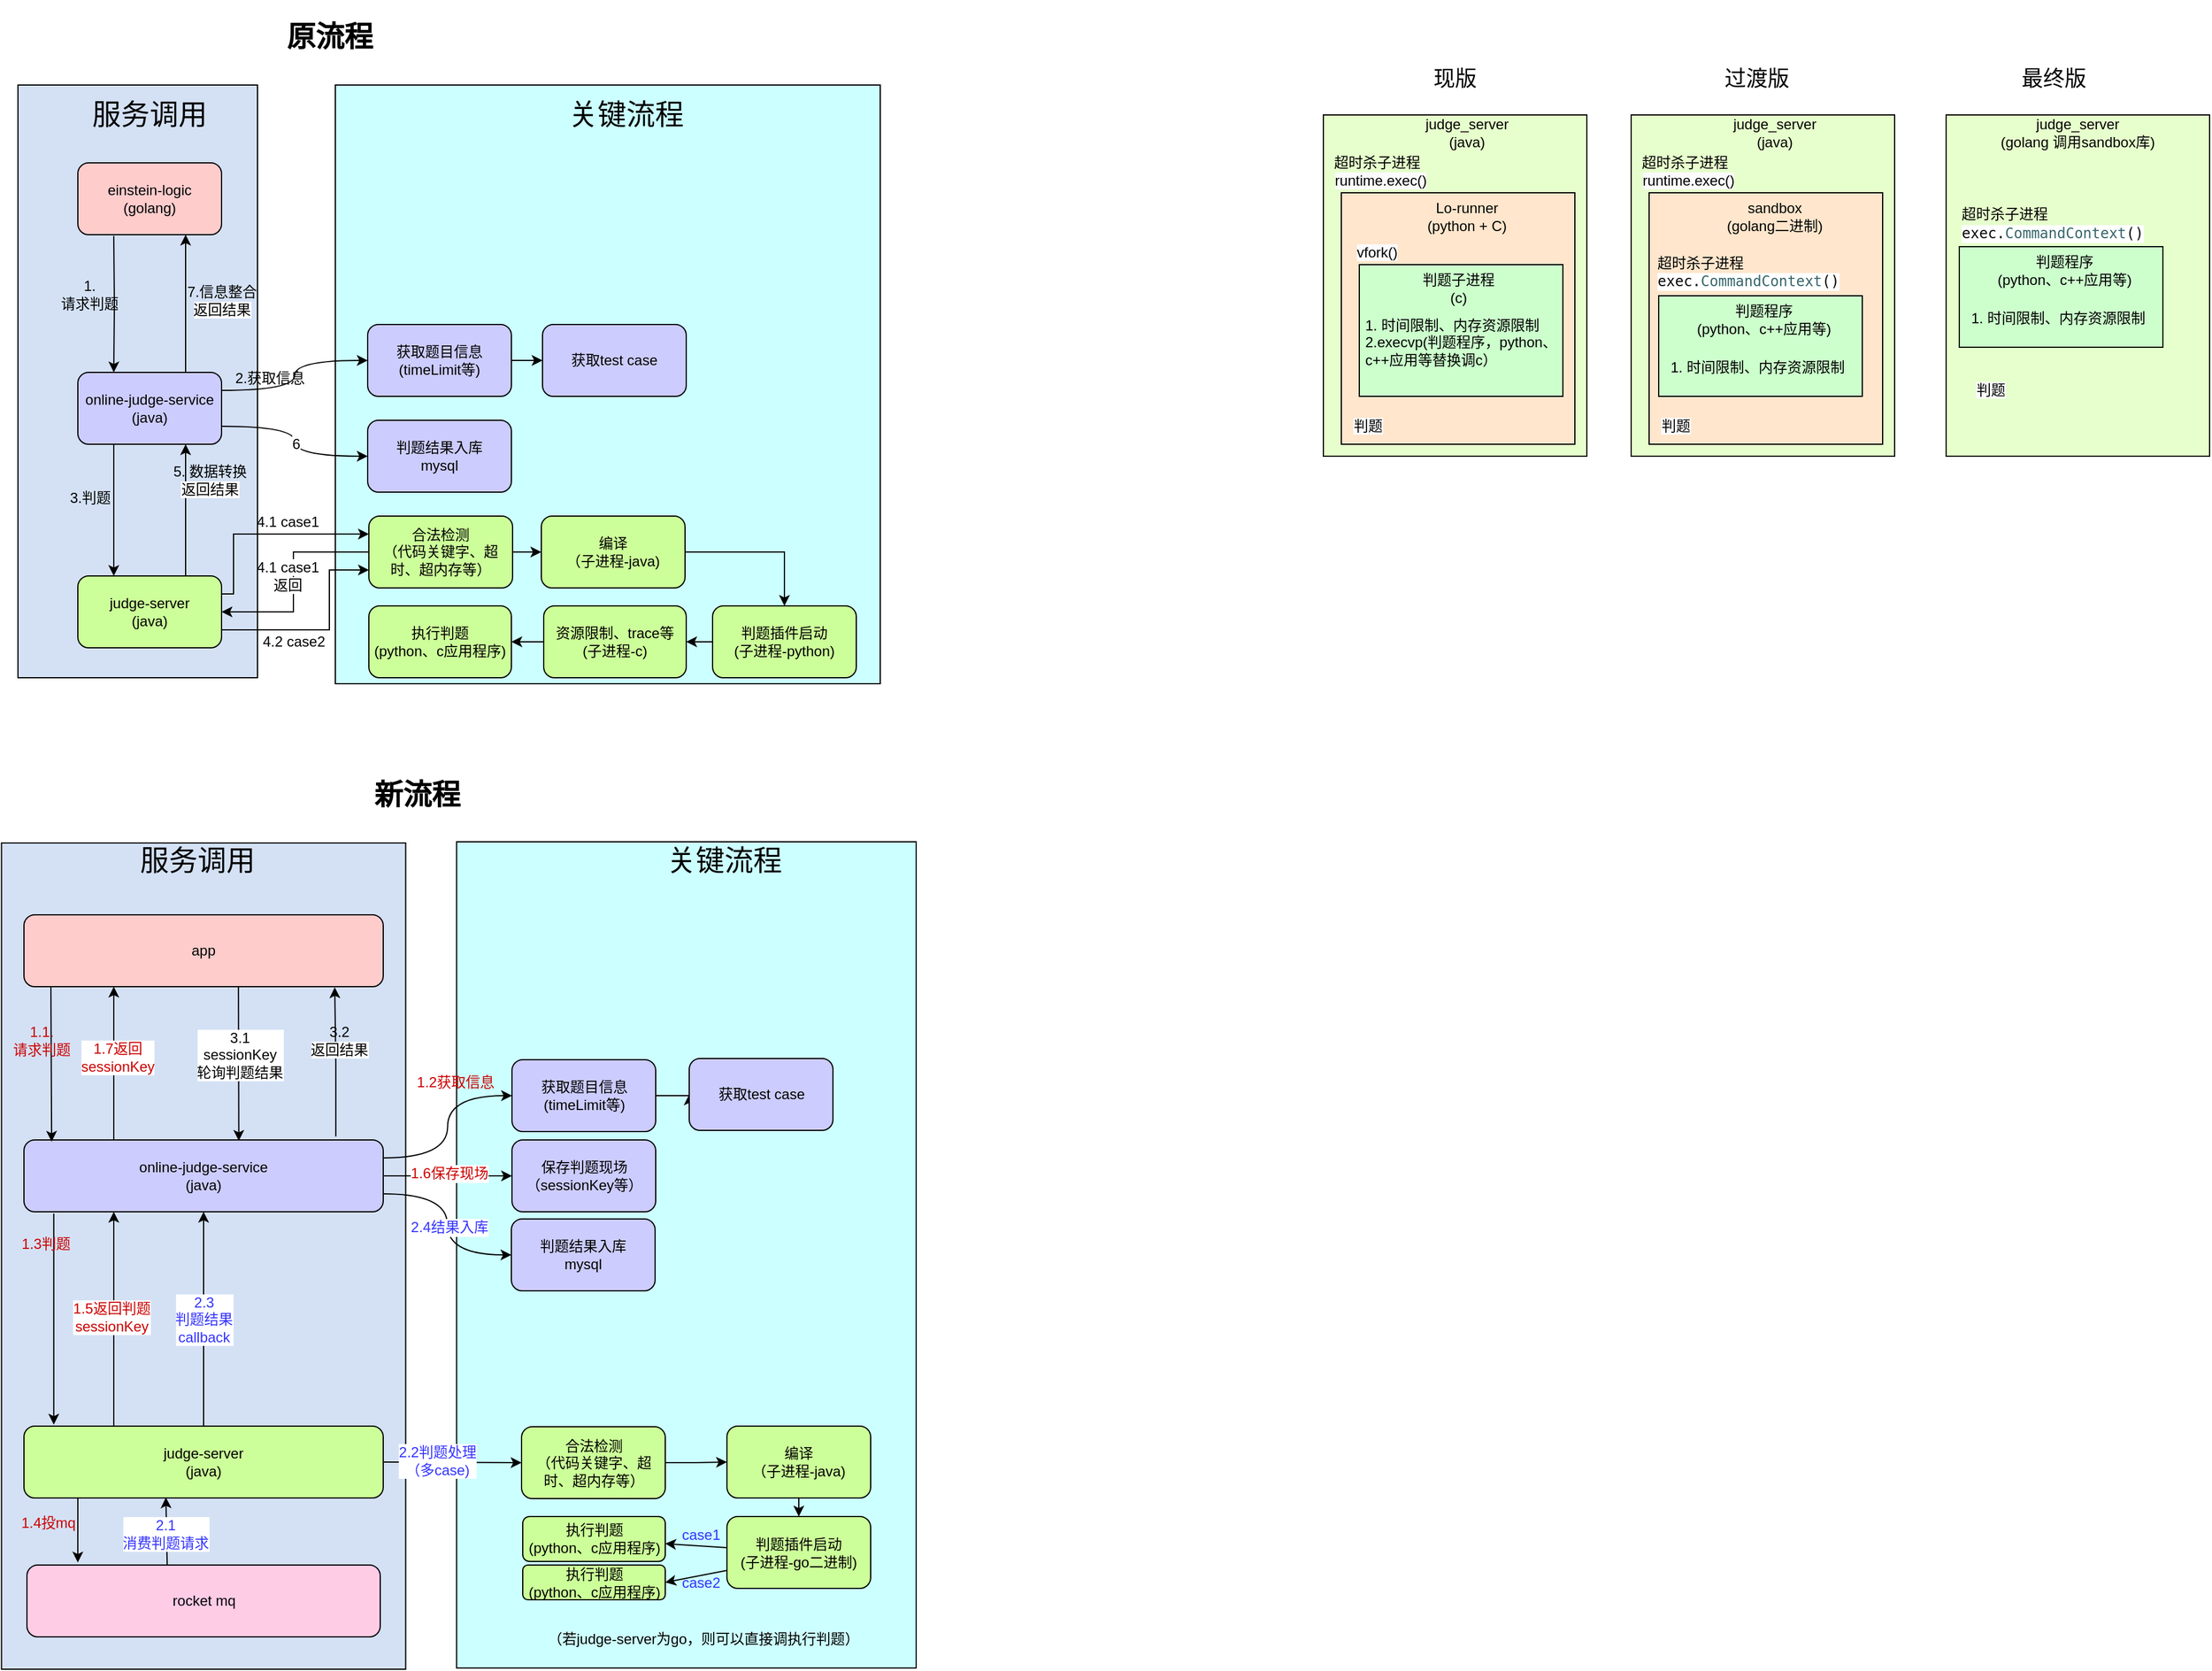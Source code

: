 <mxfile version="20.8.16" type="github">
  <diagram name="第 1 页" id="4LB3VPhYWwdAGur-6obr">
    <mxGraphModel dx="1379" dy="1902" grid="1" gridSize="10" guides="1" tooltips="1" connect="1" arrows="1" fold="1" page="1" pageScale="1" pageWidth="827" pageHeight="1169" math="0" shadow="0">
      <root>
        <mxCell id="0" />
        <mxCell id="1" parent="0" />
        <mxCell id="QNNMNAnkimFnzDS3SCOf-26" value="" style="rounded=0;whiteSpace=wrap;html=1;fontFamily=Helvetica;fontSize=12;fillColor=#D4E1F5;" parent="1" vertex="1">
          <mxGeometry x="170" y="-10" width="200" height="495" as="geometry" />
        </mxCell>
        <mxCell id="QNNMNAnkimFnzDS3SCOf-27" value="" style="rounded=0;whiteSpace=wrap;html=1;fontFamily=Helvetica;fontSize=12;fillColor=#CCFFFF;" parent="1" vertex="1">
          <mxGeometry x="435" y="-10" width="455" height="500" as="geometry" />
        </mxCell>
        <mxCell id="QNNMNAnkimFnzDS3SCOf-7" style="edgeStyle=orthogonalEdgeStyle;rounded=0;orthogonalLoop=1;jettySize=auto;html=1;exitX=0.25;exitY=1;exitDx=0;exitDy=0;entryX=0.25;entryY=0;entryDx=0;entryDy=0;fontFamily=Helvetica;fontSize=12;" parent="1" source="QNNMNAnkimFnzDS3SCOf-2" target="QNNMNAnkimFnzDS3SCOf-3" edge="1">
          <mxGeometry relative="1" as="geometry" />
        </mxCell>
        <mxCell id="QNNMNAnkimFnzDS3SCOf-22" style="edgeStyle=orthogonalEdgeStyle;rounded=0;orthogonalLoop=1;jettySize=auto;html=1;exitX=1;exitY=0.25;exitDx=0;exitDy=0;entryX=0;entryY=0.5;entryDx=0;entryDy=0;fontFamily=Helvetica;fontSize=12;curved=1;" parent="1" source="QNNMNAnkimFnzDS3SCOf-2" target="QNNMNAnkimFnzDS3SCOf-20" edge="1">
          <mxGeometry relative="1" as="geometry" />
        </mxCell>
        <mxCell id="QNNMNAnkimFnzDS3SCOf-41" style="edgeStyle=orthogonalEdgeStyle;rounded=0;orthogonalLoop=1;jettySize=auto;html=1;exitX=0.75;exitY=0;exitDx=0;exitDy=0;entryX=0.75;entryY=1;entryDx=0;entryDy=0;fontFamily=Helvetica;fontSize=12;" parent="1" source="QNNMNAnkimFnzDS3SCOf-2" target="QNNMNAnkimFnzDS3SCOf-10" edge="1">
          <mxGeometry relative="1" as="geometry" />
        </mxCell>
        <mxCell id="QNNMNAnkimFnzDS3SCOf-47" style="edgeStyle=orthogonalEdgeStyle;rounded=0;orthogonalLoop=1;jettySize=auto;html=1;exitX=1;exitY=0.75;exitDx=0;exitDy=0;entryX=0;entryY=0.5;entryDx=0;entryDy=0;fontFamily=Helvetica;fontSize=24;curved=1;" parent="1" source="QNNMNAnkimFnzDS3SCOf-2" target="QNNMNAnkimFnzDS3SCOf-46" edge="1">
          <mxGeometry relative="1" as="geometry" />
        </mxCell>
        <mxCell id="QNNMNAnkimFnzDS3SCOf-62" value="6" style="edgeLabel;html=1;align=center;verticalAlign=middle;resizable=0;points=[];fontSize=12;fontFamily=Helvetica;" parent="QNNMNAnkimFnzDS3SCOf-47" vertex="1" connectable="0">
          <mxGeometry x="0.014" y="1" relative="1" as="geometry">
            <mxPoint y="1" as="offset" />
          </mxGeometry>
        </mxCell>
        <mxCell id="QNNMNAnkimFnzDS3SCOf-2" value="online-judge-service&lt;br&gt;(java)" style="rounded=1;whiteSpace=wrap;html=1;fillColor=#CCCCFF;" parent="1" vertex="1">
          <mxGeometry x="220" y="230" width="120" height="60" as="geometry" />
        </mxCell>
        <mxCell id="QNNMNAnkimFnzDS3SCOf-32" style="edgeStyle=orthogonalEdgeStyle;rounded=0;orthogonalLoop=1;jettySize=auto;html=1;exitX=1;exitY=0.25;exitDx=0;exitDy=0;entryX=0;entryY=0.25;entryDx=0;entryDy=0;fontFamily=Helvetica;fontSize=12;" parent="1" source="QNNMNAnkimFnzDS3SCOf-3" target="QNNMNAnkimFnzDS3SCOf-9" edge="1">
          <mxGeometry relative="1" as="geometry">
            <Array as="points">
              <mxPoint x="350" y="415" />
              <mxPoint x="350" y="365" />
            </Array>
          </mxGeometry>
        </mxCell>
        <mxCell id="QNNMNAnkimFnzDS3SCOf-33" style="edgeStyle=orthogonalEdgeStyle;rounded=0;orthogonalLoop=1;jettySize=auto;html=1;exitX=1;exitY=0.75;exitDx=0;exitDy=0;entryX=0;entryY=0.75;entryDx=0;entryDy=0;fontFamily=Helvetica;fontSize=12;" parent="1" source="QNNMNAnkimFnzDS3SCOf-3" target="QNNMNAnkimFnzDS3SCOf-9" edge="1">
          <mxGeometry relative="1" as="geometry">
            <Array as="points">
              <mxPoint x="430" y="445" />
              <mxPoint x="430" y="395" />
            </Array>
          </mxGeometry>
        </mxCell>
        <mxCell id="QNNMNAnkimFnzDS3SCOf-40" style="edgeStyle=orthogonalEdgeStyle;rounded=0;orthogonalLoop=1;jettySize=auto;html=1;exitX=0.75;exitY=0;exitDx=0;exitDy=0;entryX=0.75;entryY=1;entryDx=0;entryDy=0;fontFamily=Helvetica;fontSize=12;" parent="1" source="QNNMNAnkimFnzDS3SCOf-3" target="QNNMNAnkimFnzDS3SCOf-2" edge="1">
          <mxGeometry relative="1" as="geometry" />
        </mxCell>
        <mxCell id="QNNMNAnkimFnzDS3SCOf-3" value="judge-server&lt;br&gt;(java)" style="rounded=1;whiteSpace=wrap;html=1;fillColor=#CCFF99;" parent="1" vertex="1">
          <mxGeometry x="220" y="400" width="120" height="60" as="geometry" />
        </mxCell>
        <mxCell id="QNNMNAnkimFnzDS3SCOf-5" style="edgeStyle=orthogonalEdgeStyle;rounded=0;orthogonalLoop=1;jettySize=auto;html=1;exitX=0.25;exitY=1;exitDx=0;exitDy=0;entryX=0.25;entryY=0;entryDx=0;entryDy=0;fontFamily=Helvetica;fontSize=12;" parent="1" target="QNNMNAnkimFnzDS3SCOf-2" edge="1">
          <mxGeometry relative="1" as="geometry">
            <mxPoint x="250" y="116" as="sourcePoint" />
          </mxGeometry>
        </mxCell>
        <mxCell id="QNNMNAnkimFnzDS3SCOf-38" style="edgeStyle=orthogonalEdgeStyle;rounded=0;orthogonalLoop=1;jettySize=auto;html=1;exitX=0;exitY=0.5;exitDx=0;exitDy=0;entryX=1;entryY=0.5;entryDx=0;entryDy=0;fontFamily=Helvetica;fontSize=12;" parent="1" source="QNNMNAnkimFnzDS3SCOf-9" target="QNNMNAnkimFnzDS3SCOf-3" edge="1">
          <mxGeometry relative="1" as="geometry">
            <Array as="points">
              <mxPoint x="400" y="380" />
              <mxPoint x="400" y="430" />
            </Array>
          </mxGeometry>
        </mxCell>
        <mxCell id="QNNMNAnkimFnzDS3SCOf-54" style="edgeStyle=orthogonalEdgeStyle;rounded=0;orthogonalLoop=1;jettySize=auto;html=1;exitX=1;exitY=0.5;exitDx=0;exitDy=0;entryX=0;entryY=0.5;entryDx=0;entryDy=0;fontFamily=Helvetica;fontSize=24;" parent="1" source="QNNMNAnkimFnzDS3SCOf-9" target="QNNMNAnkimFnzDS3SCOf-53" edge="1">
          <mxGeometry relative="1" as="geometry" />
        </mxCell>
        <mxCell id="QNNMNAnkimFnzDS3SCOf-9" value="合法检测&lt;br&gt;（代码关键字、超时、超内存等）" style="rounded=1;whiteSpace=wrap;html=1;fillColor=#CCFF99;" parent="1" vertex="1">
          <mxGeometry x="463" y="350" width="120" height="60" as="geometry" />
        </mxCell>
        <mxCell id="QNNMNAnkimFnzDS3SCOf-10" value="einstein-logic&lt;br&gt;(golang)" style="rounded=1;whiteSpace=wrap;html=1;fillColor=#FFCCCC;" parent="1" vertex="1">
          <mxGeometry x="220" y="55" width="120" height="60" as="geometry" />
        </mxCell>
        <mxCell id="QNNMNAnkimFnzDS3SCOf-58" style="edgeStyle=orthogonalEdgeStyle;rounded=0;orthogonalLoop=1;jettySize=auto;html=1;exitX=0;exitY=0.5;exitDx=0;exitDy=0;entryX=1;entryY=0.5;entryDx=0;entryDy=0;fontFamily=Helvetica;fontSize=24;" parent="1" source="QNNMNAnkimFnzDS3SCOf-13" target="QNNMNAnkimFnzDS3SCOf-17" edge="1">
          <mxGeometry relative="1" as="geometry" />
        </mxCell>
        <mxCell id="QNNMNAnkimFnzDS3SCOf-13" value="判题插件启动&lt;br style=&quot;border-color: var(--border-color);&quot;&gt;(子进程-python)" style="rounded=1;whiteSpace=wrap;html=1;fillColor=#CCFF99;" parent="1" vertex="1">
          <mxGeometry x="750" y="425" width="120" height="60" as="geometry" />
        </mxCell>
        <mxCell id="QNNMNAnkimFnzDS3SCOf-50" value="" style="edgeStyle=orthogonalEdgeStyle;rounded=0;orthogonalLoop=1;jettySize=auto;html=1;fontFamily=Helvetica;fontSize=24;" parent="1" source="QNNMNAnkimFnzDS3SCOf-17" target="QNNMNAnkimFnzDS3SCOf-49" edge="1">
          <mxGeometry relative="1" as="geometry" />
        </mxCell>
        <mxCell id="QNNMNAnkimFnzDS3SCOf-17" value="资源限制、trace等&lt;br style=&quot;border-color: var(--border-color);&quot;&gt;(子进程-c)" style="rounded=1;whiteSpace=wrap;html=1;fillColor=#CCFF99;" parent="1" vertex="1">
          <mxGeometry x="609" y="425" width="119" height="60" as="geometry" />
        </mxCell>
        <mxCell id="QNNMNAnkimFnzDS3SCOf-23" style="edgeStyle=orthogonalEdgeStyle;rounded=0;orthogonalLoop=1;jettySize=auto;html=1;exitX=1;exitY=0.5;exitDx=0;exitDy=0;entryX=0;entryY=0.5;entryDx=0;entryDy=0;fontFamily=Helvetica;fontSize=12;" parent="1" source="QNNMNAnkimFnzDS3SCOf-20" target="QNNMNAnkimFnzDS3SCOf-21" edge="1">
          <mxGeometry relative="1" as="geometry" />
        </mxCell>
        <mxCell id="QNNMNAnkimFnzDS3SCOf-20" value="获取题目信息&lt;br&gt;(timeLimit等)" style="rounded=1;whiteSpace=wrap;html=1;fillColor=#CCCCFF;" parent="1" vertex="1">
          <mxGeometry x="462" y="190" width="120" height="60" as="geometry" />
        </mxCell>
        <mxCell id="QNNMNAnkimFnzDS3SCOf-21" value="获取test case" style="rounded=1;whiteSpace=wrap;html=1;fillColor=#CCCCFF;" parent="1" vertex="1">
          <mxGeometry x="608" y="190" width="120" height="60" as="geometry" />
        </mxCell>
        <mxCell id="QNNMNAnkimFnzDS3SCOf-44" value="&lt;font style=&quot;font-size: 24px;&quot;&gt;服务调用&lt;/font&gt;" style="text;html=1;strokeColor=none;fillColor=none;align=center;verticalAlign=middle;whiteSpace=wrap;rounded=0;fontSize=12;fontFamily=Helvetica;" parent="1" vertex="1">
          <mxGeometry x="230" width="100" height="30" as="geometry" />
        </mxCell>
        <mxCell id="QNNMNAnkimFnzDS3SCOf-45" value="&lt;span style=&quot;font-size: 24px;&quot;&gt;关键流程&lt;/span&gt;" style="text;html=1;strokeColor=none;fillColor=none;align=center;verticalAlign=middle;whiteSpace=wrap;rounded=0;fontSize=12;fontFamily=Helvetica;" parent="1" vertex="1">
          <mxGeometry x="628" width="100" height="30" as="geometry" />
        </mxCell>
        <mxCell id="QNNMNAnkimFnzDS3SCOf-46" value="判题结果入库&lt;br&gt;mysql" style="rounded=1;whiteSpace=wrap;html=1;fillColor=#CCCCFF;" parent="1" vertex="1">
          <mxGeometry x="462" y="270" width="120" height="60" as="geometry" />
        </mxCell>
        <mxCell id="QNNMNAnkimFnzDS3SCOf-49" value="执行判题&lt;br&gt;(python、c应用程序)" style="rounded=1;whiteSpace=wrap;html=1;fillColor=#CCFF99;" parent="1" vertex="1">
          <mxGeometry x="463" y="425" width="119" height="60" as="geometry" />
        </mxCell>
        <mxCell id="QNNMNAnkimFnzDS3SCOf-104" style="edgeStyle=orthogonalEdgeStyle;rounded=0;orthogonalLoop=1;jettySize=auto;html=1;exitX=1;exitY=0.5;exitDx=0;exitDy=0;entryX=0.5;entryY=0;entryDx=0;entryDy=0;fontFamily=Helvetica;fontSize=12;" parent="1" source="QNNMNAnkimFnzDS3SCOf-53" target="QNNMNAnkimFnzDS3SCOf-13" edge="1">
          <mxGeometry relative="1" as="geometry" />
        </mxCell>
        <mxCell id="QNNMNAnkimFnzDS3SCOf-53" value="编译&lt;br&gt;（子进程-java)" style="rounded=1;whiteSpace=wrap;html=1;fillColor=#CCFF99;" parent="1" vertex="1">
          <mxGeometry x="607" y="350" width="120" height="60" as="geometry" />
        </mxCell>
        <mxCell id="FJg1SBBiD9YUJrhbdtov-45" value="1. &lt;br&gt;请求判题" style="text;html=1;strokeColor=none;fillColor=none;align=center;verticalAlign=middle;whiteSpace=wrap;rounded=0;fontSize=12;fontFamily=Helvetica;fontColor=default;" vertex="1" parent="1">
          <mxGeometry x="200" y="150" width="60" height="30" as="geometry" />
        </mxCell>
        <mxCell id="FJg1SBBiD9YUJrhbdtov-47" value="7.信息整合&lt;br style=&quot;border-color: var(--border-color);&quot;&gt;&lt;span style=&quot;background-color: rgb(255, 255, 255);&quot;&gt;返回结果&lt;/span&gt;" style="text;html=1;align=center;verticalAlign=middle;resizable=0;points=[];autosize=1;strokeColor=none;fillColor=none;fontSize=12;fontFamily=Helvetica;fontColor=default;" vertex="1" parent="1">
          <mxGeometry x="300" y="150" width="80" height="40" as="geometry" />
        </mxCell>
        <mxCell id="FJg1SBBiD9YUJrhbdtov-48" value="3.判题" style="text;html=1;align=center;verticalAlign=middle;resizable=0;points=[];autosize=1;strokeColor=none;fillColor=none;fontSize=12;fontFamily=Helvetica;fontColor=default;" vertex="1" parent="1">
          <mxGeometry x="200" y="320" width="60" height="30" as="geometry" />
        </mxCell>
        <mxCell id="FJg1SBBiD9YUJrhbdtov-51" value="5. 数据转换&lt;br style=&quot;border-color: var(--border-color);&quot;&gt;&lt;span style=&quot;background-color: rgb(255, 255, 255);&quot;&gt;返回结果&lt;/span&gt;" style="text;html=1;align=center;verticalAlign=middle;resizable=0;points=[];autosize=1;strokeColor=none;fillColor=none;fontSize=12;fontFamily=Helvetica;fontColor=default;" vertex="1" parent="1">
          <mxGeometry x="290" y="300" width="80" height="40" as="geometry" />
        </mxCell>
        <mxCell id="FJg1SBBiD9YUJrhbdtov-52" value="4.1&amp;nbsp;&lt;span style=&quot;background-color: rgb(255, 255, 255);&quot;&gt;case1&lt;/span&gt;" style="text;html=1;align=center;verticalAlign=middle;resizable=0;points=[];autosize=1;strokeColor=none;fillColor=none;fontSize=12;fontFamily=Helvetica;fontColor=default;" vertex="1" parent="1">
          <mxGeometry x="355" y="340" width="80" height="30" as="geometry" />
        </mxCell>
        <mxCell id="FJg1SBBiD9YUJrhbdtov-53" value="4.1&amp;nbsp;&lt;span style=&quot;background-color: rgb(255, 255, 255);&quot;&gt;case1&lt;br&gt;返回&lt;/span&gt;" style="text;html=1;align=center;verticalAlign=middle;resizable=0;points=[];autosize=1;strokeColor=none;fillColor=none;fontSize=12;fontFamily=Helvetica;fontColor=default;" vertex="1" parent="1">
          <mxGeometry x="355" y="380" width="80" height="40" as="geometry" />
        </mxCell>
        <mxCell id="FJg1SBBiD9YUJrhbdtov-55" value="4.2&amp;nbsp;&lt;span style=&quot;background-color: rgb(255, 255, 255);&quot;&gt;case2&lt;/span&gt;" style="text;html=1;align=center;verticalAlign=middle;resizable=0;points=[];autosize=1;strokeColor=none;fillColor=none;fontSize=12;fontFamily=Helvetica;fontColor=default;" vertex="1" parent="1">
          <mxGeometry x="360" y="440" width="80" height="30" as="geometry" />
        </mxCell>
        <mxCell id="FJg1SBBiD9YUJrhbdtov-56" value="2.获取信息" style="text;html=1;align=center;verticalAlign=middle;resizable=0;points=[];autosize=1;strokeColor=none;fillColor=none;fontSize=12;fontFamily=Helvetica;fontColor=default;" vertex="1" parent="1">
          <mxGeometry x="340" y="220" width="80" height="30" as="geometry" />
        </mxCell>
        <mxCell id="FJg1SBBiD9YUJrhbdtov-58" value="" style="rounded=0;whiteSpace=wrap;html=1;fontFamily=Helvetica;fontSize=12;fillColor=#D4E1F5;" vertex="1" parent="1">
          <mxGeometry x="156.25" y="623" width="337.5" height="690" as="geometry" />
        </mxCell>
        <mxCell id="FJg1SBBiD9YUJrhbdtov-59" value="" style="rounded=0;whiteSpace=wrap;html=1;fontFamily=Helvetica;fontSize=12;fillColor=#CCFFFF;" vertex="1" parent="1">
          <mxGeometry x="536.25" y="622" width="383.75" height="690" as="geometry" />
        </mxCell>
        <mxCell id="FJg1SBBiD9YUJrhbdtov-60" style="edgeStyle=orthogonalEdgeStyle;rounded=0;orthogonalLoop=1;jettySize=auto;html=1;exitX=0.083;exitY=1.024;exitDx=0;exitDy=0;entryX=0.083;entryY=-0.021;entryDx=0;entryDy=0;fontFamily=Helvetica;fontSize=12;exitPerimeter=0;entryPerimeter=0;" edge="1" parent="1" source="FJg1SBBiD9YUJrhbdtov-65" target="FJg1SBBiD9YUJrhbdtov-69">
          <mxGeometry relative="1" as="geometry" />
        </mxCell>
        <mxCell id="FJg1SBBiD9YUJrhbdtov-61" style="rounded=0;orthogonalLoop=1;jettySize=auto;html=1;exitX=1;exitY=0.25;exitDx=0;exitDy=0;entryX=0;entryY=0.5;entryDx=0;entryDy=0;fontFamily=Helvetica;fontSize=12;edgeStyle=orthogonalEdgeStyle;curved=1;" edge="1" parent="1" source="FJg1SBBiD9YUJrhbdtov-65" target="FJg1SBBiD9YUJrhbdtov-80">
          <mxGeometry relative="1" as="geometry" />
        </mxCell>
        <mxCell id="FJg1SBBiD9YUJrhbdtov-62" style="edgeStyle=orthogonalEdgeStyle;rounded=0;orthogonalLoop=1;jettySize=auto;html=1;entryX=0.865;entryY=1.009;entryDx=0;entryDy=0;fontFamily=Helvetica;fontSize=12;entryPerimeter=0;exitX=0.868;exitY=-0.048;exitDx=0;exitDy=0;exitPerimeter=0;" edge="1" parent="1" source="FJg1SBBiD9YUJrhbdtov-65" target="FJg1SBBiD9YUJrhbdtov-74">
          <mxGeometry relative="1" as="geometry">
            <mxPoint x="432.545" y="853" as="sourcePoint" />
          </mxGeometry>
        </mxCell>
        <mxCell id="FJg1SBBiD9YUJrhbdtov-63" style="rounded=0;orthogonalLoop=1;jettySize=auto;html=1;exitX=1;exitY=0.75;exitDx=0;exitDy=0;entryX=0;entryY=0.5;entryDx=0;entryDy=0;fontFamily=Helvetica;fontSize=24;edgeStyle=orthogonalEdgeStyle;curved=1;" edge="1" parent="1" source="FJg1SBBiD9YUJrhbdtov-65" target="FJg1SBBiD9YUJrhbdtov-84">
          <mxGeometry relative="1" as="geometry" />
        </mxCell>
        <mxCell id="FJg1SBBiD9YUJrhbdtov-64" value="&lt;font color=&quot;#3333ff&quot;&gt;2.4结果入库&lt;/font&gt;" style="edgeLabel;html=1;align=center;verticalAlign=middle;resizable=0;points=[];fontSize=12;fontFamily=Helvetica;" vertex="1" connectable="0" parent="FJg1SBBiD9YUJrhbdtov-63">
          <mxGeometry x="0.014" y="1" relative="1" as="geometry">
            <mxPoint y="1" as="offset" />
          </mxGeometry>
        </mxCell>
        <mxCell id="FJg1SBBiD9YUJrhbdtov-112" style="edgeStyle=none;rounded=0;orthogonalLoop=1;jettySize=auto;html=1;exitX=1;exitY=0.5;exitDx=0;exitDy=0;entryX=0;entryY=0.5;entryDx=0;entryDy=0;fontFamily=Helvetica;fontSize=12;fontColor=default;" edge="1" parent="1" source="FJg1SBBiD9YUJrhbdtov-65" target="FJg1SBBiD9YUJrhbdtov-111">
          <mxGeometry relative="1" as="geometry" />
        </mxCell>
        <mxCell id="FJg1SBBiD9YUJrhbdtov-113" value="&lt;font color=&quot;#cc0000&quot;&gt;1.6保存现场&lt;/font&gt;" style="edgeLabel;html=1;align=center;verticalAlign=middle;resizable=0;points=[];fontSize=12;fontFamily=Helvetica;fontColor=default;" vertex="1" connectable="0" parent="FJg1SBBiD9YUJrhbdtov-112">
          <mxGeometry x="0.015" y="2" relative="1" as="geometry">
            <mxPoint as="offset" />
          </mxGeometry>
        </mxCell>
        <mxCell id="FJg1SBBiD9YUJrhbdtov-116" style="edgeStyle=none;rounded=0;orthogonalLoop=1;jettySize=auto;html=1;exitX=0.25;exitY=0;exitDx=0;exitDy=0;entryX=0.25;entryY=1;entryDx=0;entryDy=0;fontFamily=Helvetica;fontSize=12;fontColor=default;" edge="1" parent="1" source="FJg1SBBiD9YUJrhbdtov-65" target="FJg1SBBiD9YUJrhbdtov-74">
          <mxGeometry relative="1" as="geometry" />
        </mxCell>
        <mxCell id="FJg1SBBiD9YUJrhbdtov-117" value="&lt;font color=&quot;#cc0000&quot;&gt;1.7返回&lt;br&gt;sessionKey&lt;/font&gt;" style="edgeLabel;html=1;align=center;verticalAlign=middle;resizable=0;points=[];fontSize=12;fontFamily=Helvetica;fontColor=default;" vertex="1" connectable="0" parent="FJg1SBBiD9YUJrhbdtov-116">
          <mxGeometry x="0.081" y="-3" relative="1" as="geometry">
            <mxPoint as="offset" />
          </mxGeometry>
        </mxCell>
        <mxCell id="FJg1SBBiD9YUJrhbdtov-65" value="online-judge-service&lt;br&gt;(java)" style="rounded=1;whiteSpace=wrap;html=1;fillColor=#CCCCFF;" vertex="1" parent="1">
          <mxGeometry x="175" y="871" width="300" height="60" as="geometry" />
        </mxCell>
        <mxCell id="FJg1SBBiD9YUJrhbdtov-104" style="edgeStyle=none;rounded=0;orthogonalLoop=1;jettySize=auto;html=1;exitX=0.15;exitY=1.009;exitDx=0;exitDy=0;fontFamily=Helvetica;fontSize=12;fontColor=default;exitPerimeter=0;entryX=0.144;entryY=-0.036;entryDx=0;entryDy=0;entryPerimeter=0;" edge="1" parent="1" source="FJg1SBBiD9YUJrhbdtov-69" target="FJg1SBBiD9YUJrhbdtov-101">
          <mxGeometry relative="1" as="geometry">
            <mxPoint x="203" y="1096" as="targetPoint" />
          </mxGeometry>
        </mxCell>
        <mxCell id="FJg1SBBiD9YUJrhbdtov-114" style="edgeStyle=none;rounded=0;orthogonalLoop=1;jettySize=auto;html=1;exitX=0.25;exitY=0;exitDx=0;exitDy=0;entryX=0.25;entryY=1;entryDx=0;entryDy=0;fontFamily=Helvetica;fontSize=12;fontColor=default;" edge="1" parent="1" source="FJg1SBBiD9YUJrhbdtov-69" target="FJg1SBBiD9YUJrhbdtov-65">
          <mxGeometry relative="1" as="geometry" />
        </mxCell>
        <mxCell id="FJg1SBBiD9YUJrhbdtov-115" value="&lt;font color=&quot;#cc0000&quot;&gt;1.5返回判题&lt;br&gt;sessionKey&lt;/font&gt;" style="edgeLabel;html=1;align=center;verticalAlign=middle;resizable=0;points=[];fontSize=12;fontFamily=Helvetica;fontColor=default;" vertex="1" connectable="0" parent="FJg1SBBiD9YUJrhbdtov-114">
          <mxGeometry x="0.015" y="2" relative="1" as="geometry">
            <mxPoint as="offset" />
          </mxGeometry>
        </mxCell>
        <mxCell id="FJg1SBBiD9YUJrhbdtov-126" style="edgeStyle=none;rounded=0;orthogonalLoop=1;jettySize=auto;html=1;exitX=1;exitY=0.5;exitDx=0;exitDy=0;entryX=0;entryY=0.5;entryDx=0;entryDy=0;fontFamily=Helvetica;fontSize=12;fontColor=default;" edge="1" parent="1" source="FJg1SBBiD9YUJrhbdtov-69" target="FJg1SBBiD9YUJrhbdtov-73">
          <mxGeometry relative="1" as="geometry" />
        </mxCell>
        <mxCell id="FJg1SBBiD9YUJrhbdtov-127" value="&lt;font color=&quot;#3333ff&quot;&gt;2.2判题处理&lt;br&gt;（多case)&lt;/font&gt;" style="edgeLabel;html=1;align=center;verticalAlign=middle;resizable=0;points=[];fontSize=12;fontFamily=Helvetica;fontColor=default;" vertex="1" connectable="0" parent="FJg1SBBiD9YUJrhbdtov-126">
          <mxGeometry x="-0.232" y="1" relative="1" as="geometry">
            <mxPoint as="offset" />
          </mxGeometry>
        </mxCell>
        <mxCell id="FJg1SBBiD9YUJrhbdtov-128" value="&lt;font color=&quot;#3333ff&quot;&gt;2.3&lt;br&gt;判题结果&lt;br&gt;callback&lt;/font&gt;" style="edgeStyle=none;rounded=0;orthogonalLoop=1;jettySize=auto;html=1;exitX=0.5;exitY=0;exitDx=0;exitDy=0;entryX=0.5;entryY=1;entryDx=0;entryDy=0;fontFamily=Helvetica;fontSize=12;fontColor=default;" edge="1" parent="1" source="FJg1SBBiD9YUJrhbdtov-69" target="FJg1SBBiD9YUJrhbdtov-65">
          <mxGeometry relative="1" as="geometry" />
        </mxCell>
        <mxCell id="FJg1SBBiD9YUJrhbdtov-69" value="judge-server&lt;br&gt;(java)" style="rounded=1;whiteSpace=wrap;html=1;fillColor=#CCFF99;" vertex="1" parent="1">
          <mxGeometry x="175" y="1110" width="300" height="60" as="geometry" />
        </mxCell>
        <mxCell id="FJg1SBBiD9YUJrhbdtov-72" style="edgeStyle=orthogonalEdgeStyle;rounded=0;orthogonalLoop=1;jettySize=auto;html=1;exitX=1;exitY=0.5;exitDx=0;exitDy=0;entryX=0;entryY=0.5;entryDx=0;entryDy=0;fontFamily=Helvetica;fontSize=24;" edge="1" parent="1" source="FJg1SBBiD9YUJrhbdtov-73" target="FJg1SBBiD9YUJrhbdtov-87">
          <mxGeometry relative="1" as="geometry" />
        </mxCell>
        <mxCell id="FJg1SBBiD9YUJrhbdtov-73" value="合法检测&lt;br&gt;（代码关键字、超时、超内存等）" style="rounded=1;whiteSpace=wrap;html=1;fillColor=#CCFF99;" vertex="1" parent="1">
          <mxGeometry x="590.5" y="1110.5" width="120" height="60" as="geometry" />
        </mxCell>
        <mxCell id="FJg1SBBiD9YUJrhbdtov-99" style="edgeStyle=none;rounded=0;orthogonalLoop=1;jettySize=auto;html=1;exitX=0.075;exitY=0.986;exitDx=0;exitDy=0;fontFamily=Helvetica;fontSize=12;fontColor=default;exitPerimeter=0;entryX=0.077;entryY=0.024;entryDx=0;entryDy=0;entryPerimeter=0;fillColor=#FF0000;" edge="1" parent="1" source="FJg1SBBiD9YUJrhbdtov-74" target="FJg1SBBiD9YUJrhbdtov-65">
          <mxGeometry relative="1" as="geometry">
            <mxPoint x="202" y="853" as="targetPoint" />
          </mxGeometry>
        </mxCell>
        <mxCell id="FJg1SBBiD9YUJrhbdtov-119" style="edgeStyle=none;rounded=0;orthogonalLoop=1;jettySize=auto;html=1;exitX=0.626;exitY=0.994;exitDx=0;exitDy=0;entryX=0.598;entryY=0.012;entryDx=0;entryDy=0;entryPerimeter=0;fontFamily=Helvetica;fontSize=12;fontColor=default;exitPerimeter=0;" edge="1" parent="1" target="FJg1SBBiD9YUJrhbdtov-65">
          <mxGeometry relative="1" as="geometry">
            <mxPoint x="354.09" y="743.0" as="sourcePoint" />
            <mxPoint x="354.91" y="855.73" as="targetPoint" />
          </mxGeometry>
        </mxCell>
        <mxCell id="FJg1SBBiD9YUJrhbdtov-120" value="3.1&lt;br&gt;sessionKey&lt;br&gt;轮询判题结果" style="edgeLabel;html=1;align=center;verticalAlign=middle;resizable=0;points=[];fontSize=12;fontFamily=Helvetica;fontColor=default;" vertex="1" connectable="0" parent="FJg1SBBiD9YUJrhbdtov-119">
          <mxGeometry x="-0.081" y="-1" relative="1" as="geometry">
            <mxPoint x="2" y="-2" as="offset" />
          </mxGeometry>
        </mxCell>
        <mxCell id="FJg1SBBiD9YUJrhbdtov-74" value="app" style="rounded=1;whiteSpace=wrap;html=1;fillColor=#FFCCCC;" vertex="1" parent="1">
          <mxGeometry x="175" y="683" width="300" height="60" as="geometry" />
        </mxCell>
        <mxCell id="FJg1SBBiD9YUJrhbdtov-130" value="" style="edgeStyle=none;rounded=0;orthogonalLoop=1;jettySize=auto;html=1;fontFamily=Helvetica;fontSize=12;fontColor=default;" edge="1" parent="1" source="FJg1SBBiD9YUJrhbdtov-76" target="FJg1SBBiD9YUJrhbdtov-85">
          <mxGeometry relative="1" as="geometry" />
        </mxCell>
        <mxCell id="FJg1SBBiD9YUJrhbdtov-136" style="edgeStyle=none;rounded=0;orthogonalLoop=1;jettySize=auto;html=1;exitX=0;exitY=0.75;exitDx=0;exitDy=0;entryX=1;entryY=0.5;entryDx=0;entryDy=0;fontFamily=Helvetica;fontSize=12;fontColor=default;" edge="1" parent="1" source="FJg1SBBiD9YUJrhbdtov-76" target="FJg1SBBiD9YUJrhbdtov-135">
          <mxGeometry relative="1" as="geometry" />
        </mxCell>
        <mxCell id="FJg1SBBiD9YUJrhbdtov-76" value="判题插件启动&lt;br style=&quot;border-color: var(--border-color);&quot;&gt;(子进程-go二进制)&lt;br&gt;" style="rounded=1;whiteSpace=wrap;html=1;fillColor=#CCFF99;" vertex="1" parent="1">
          <mxGeometry x="762" y="1185.5" width="120" height="60" as="geometry" />
        </mxCell>
        <mxCell id="FJg1SBBiD9YUJrhbdtov-79" style="edgeStyle=orthogonalEdgeStyle;rounded=0;orthogonalLoop=1;jettySize=auto;html=1;exitX=1;exitY=0.5;exitDx=0;exitDy=0;entryX=0;entryY=0.5;entryDx=0;entryDy=0;fontFamily=Helvetica;fontSize=12;" edge="1" parent="1" source="FJg1SBBiD9YUJrhbdtov-80" target="FJg1SBBiD9YUJrhbdtov-81">
          <mxGeometry relative="1" as="geometry" />
        </mxCell>
        <mxCell id="FJg1SBBiD9YUJrhbdtov-80" value="获取题目信息&lt;br&gt;(timeLimit等)" style="rounded=1;whiteSpace=wrap;html=1;fillColor=#CCCCFF;" vertex="1" parent="1">
          <mxGeometry x="582.5" y="804" width="120" height="60" as="geometry" />
        </mxCell>
        <mxCell id="FJg1SBBiD9YUJrhbdtov-81" value="获取test case" style="rounded=1;whiteSpace=wrap;html=1;fillColor=#CCCCFF;" vertex="1" parent="1">
          <mxGeometry x="730.5" y="803" width="120" height="60" as="geometry" />
        </mxCell>
        <mxCell id="FJg1SBBiD9YUJrhbdtov-82" value="&lt;font style=&quot;font-size: 24px;&quot;&gt;服务调用&lt;/font&gt;" style="text;html=1;strokeColor=none;fillColor=none;align=center;verticalAlign=middle;whiteSpace=wrap;rounded=0;fontSize=12;fontFamily=Helvetica;" vertex="1" parent="1">
          <mxGeometry x="270" y="623" width="100" height="30" as="geometry" />
        </mxCell>
        <mxCell id="FJg1SBBiD9YUJrhbdtov-83" value="&lt;span style=&quot;font-size: 24px;&quot;&gt;关键流程&lt;/span&gt;" style="text;html=1;strokeColor=none;fillColor=none;align=center;verticalAlign=middle;whiteSpace=wrap;rounded=0;fontSize=12;fontFamily=Helvetica;" vertex="1" parent="1">
          <mxGeometry x="709.5" y="623" width="100" height="30" as="geometry" />
        </mxCell>
        <mxCell id="FJg1SBBiD9YUJrhbdtov-84" value="判题结果入库&lt;br&gt;mysql" style="rounded=1;whiteSpace=wrap;html=1;fillColor=#CCCCFF;" vertex="1" parent="1">
          <mxGeometry x="582" y="937" width="120" height="60" as="geometry" />
        </mxCell>
        <mxCell id="FJg1SBBiD9YUJrhbdtov-85" value="执行判题&lt;br&gt;(python、c应用程序)" style="rounded=1;whiteSpace=wrap;html=1;fillColor=#CCFF99;" vertex="1" parent="1">
          <mxGeometry x="591.5" y="1185.5" width="119" height="37.5" as="geometry" />
        </mxCell>
        <mxCell id="FJg1SBBiD9YUJrhbdtov-129" style="edgeStyle=none;rounded=0;orthogonalLoop=1;jettySize=auto;html=1;exitX=0.5;exitY=1;exitDx=0;exitDy=0;entryX=0.5;entryY=0;entryDx=0;entryDy=0;fontFamily=Helvetica;fontSize=12;fontColor=default;" edge="1" parent="1" source="FJg1SBBiD9YUJrhbdtov-87" target="FJg1SBBiD9YUJrhbdtov-76">
          <mxGeometry relative="1" as="geometry" />
        </mxCell>
        <mxCell id="FJg1SBBiD9YUJrhbdtov-87" value="编译&lt;br&gt;（子进程-java)" style="rounded=1;whiteSpace=wrap;html=1;fillColor=#CCFF99;" vertex="1" parent="1">
          <mxGeometry x="762" y="1110" width="120" height="60" as="geometry" />
        </mxCell>
        <mxCell id="FJg1SBBiD9YUJrhbdtov-88" value="&lt;font color=&quot;#cc0000&quot;&gt;1.1. &lt;br&gt;请求判题&lt;/font&gt;" style="text;html=1;strokeColor=none;fillColor=none;align=center;verticalAlign=middle;whiteSpace=wrap;rounded=0;fontSize=12;fontFamily=Helvetica;fontColor=default;" vertex="1" parent="1">
          <mxGeometry x="160" y="773" width="60" height="30" as="geometry" />
        </mxCell>
        <mxCell id="FJg1SBBiD9YUJrhbdtov-89" value="3.2&lt;br style=&quot;border-color: var(--border-color);&quot;&gt;&lt;span style=&quot;background-color: rgb(255, 255, 255);&quot;&gt;返回结果&lt;/span&gt;" style="text;html=1;align=center;verticalAlign=middle;resizable=0;points=[];autosize=1;strokeColor=none;fillColor=none;fontSize=12;fontFamily=Helvetica;fontColor=default;" vertex="1" parent="1">
          <mxGeometry x="402.5" y="768" width="70" height="40" as="geometry" />
        </mxCell>
        <mxCell id="FJg1SBBiD9YUJrhbdtov-90" value="&lt;font color=&quot;#cc0000&quot;&gt;1.3判题&lt;/font&gt;" style="text;html=1;align=center;verticalAlign=middle;resizable=0;points=[];autosize=1;strokeColor=none;fillColor=none;fontSize=12;fontFamily=Helvetica;fontColor=default;rounded=0;" vertex="1" parent="1">
          <mxGeometry x="162.5" y="943" width="60" height="30" as="geometry" />
        </mxCell>
        <mxCell id="FJg1SBBiD9YUJrhbdtov-122" style="edgeStyle=none;rounded=0;orthogonalLoop=1;jettySize=auto;html=1;exitX=0.397;exitY=0.003;exitDx=0;exitDy=0;entryX=0.395;entryY=0.992;entryDx=0;entryDy=0;entryPerimeter=0;fontFamily=Helvetica;fontSize=12;fontColor=default;exitPerimeter=0;" edge="1" parent="1" source="FJg1SBBiD9YUJrhbdtov-101" target="FJg1SBBiD9YUJrhbdtov-69">
          <mxGeometry relative="1" as="geometry">
            <mxPoint x="316.075" y="1217.84" as="sourcePoint" />
            <mxPoint x="315.9" y="1119.54" as="targetPoint" />
          </mxGeometry>
        </mxCell>
        <mxCell id="FJg1SBBiD9YUJrhbdtov-123" value="&lt;font color=&quot;#3333ff&quot;&gt;2.1&lt;br&gt;消费判题请求&lt;/font&gt;" style="edgeLabel;html=1;align=center;verticalAlign=middle;resizable=0;points=[];fontSize=12;fontFamily=Helvetica;fontColor=default;" vertex="1" connectable="0" parent="FJg1SBBiD9YUJrhbdtov-122">
          <mxGeometry x="0.108" y="1" relative="1" as="geometry">
            <mxPoint y="5" as="offset" />
          </mxGeometry>
        </mxCell>
        <mxCell id="FJg1SBBiD9YUJrhbdtov-101" value="rocket mq" style="rounded=1;whiteSpace=wrap;html=1;fillColor=#FFCCE6;" vertex="1" parent="1">
          <mxGeometry x="177.5" y="1226" width="295" height="60" as="geometry" />
        </mxCell>
        <mxCell id="FJg1SBBiD9YUJrhbdtov-109" value="&lt;font color=&quot;#cc0000&quot;&gt;1.4投mq&lt;/font&gt;" style="text;html=1;align=center;verticalAlign=middle;resizable=0;points=[];autosize=1;strokeColor=none;fillColor=none;fontSize=12;fontFamily=Helvetica;fontColor=default;" vertex="1" parent="1">
          <mxGeometry x="160" y="1176" width="70" height="30" as="geometry" />
        </mxCell>
        <mxCell id="FJg1SBBiD9YUJrhbdtov-110" value="&lt;font color=&quot;#cc0000&quot;&gt;1.2获取信息&lt;/font&gt;" style="text;html=1;align=center;verticalAlign=middle;resizable=0;points=[];autosize=1;strokeColor=none;fillColor=none;fontSize=12;fontFamily=Helvetica;fontColor=default;" vertex="1" parent="1">
          <mxGeometry x="490" y="808" width="90" height="30" as="geometry" />
        </mxCell>
        <mxCell id="FJg1SBBiD9YUJrhbdtov-111" value="保存判题现场&lt;br&gt;（sessionKey等）" style="rounded=1;whiteSpace=wrap;html=1;fillColor=#CCCCFF;" vertex="1" parent="1">
          <mxGeometry x="582.5" y="871" width="120" height="60" as="geometry" />
        </mxCell>
        <mxCell id="FJg1SBBiD9YUJrhbdtov-133" value="（若judge-server为go，则可以直接调执行判题）" style="text;html=1;align=center;verticalAlign=middle;resizable=0;points=[];autosize=1;strokeColor=none;fillColor=none;fontSize=12;fontFamily=Helvetica;fontColor=default;" vertex="1" parent="1">
          <mxGeometry x="601.5" y="1273" width="280" height="30" as="geometry" />
        </mxCell>
        <mxCell id="FJg1SBBiD9YUJrhbdtov-135" value="执行判题&lt;br&gt;(python、c应用程序)" style="rounded=1;whiteSpace=wrap;html=1;fillColor=#CCFF99;" vertex="1" parent="1">
          <mxGeometry x="591.5" y="1226" width="119" height="29" as="geometry" />
        </mxCell>
        <mxCell id="FJg1SBBiD9YUJrhbdtov-137" value="&lt;font color=&quot;#3333ff&quot;&gt;case1&lt;/font&gt;" style="text;html=1;align=center;verticalAlign=middle;resizable=0;points=[];autosize=1;strokeColor=none;fillColor=none;fontSize=12;fontFamily=Helvetica;fontColor=default;" vertex="1" parent="1">
          <mxGeometry x="709.5" y="1185.5" width="60" height="30" as="geometry" />
        </mxCell>
        <mxCell id="FJg1SBBiD9YUJrhbdtov-138" value="&lt;font color=&quot;#3333ff&quot;&gt;case2&lt;/font&gt;" style="text;html=1;align=center;verticalAlign=middle;resizable=0;points=[];autosize=1;strokeColor=none;fillColor=none;fontSize=12;fontFamily=Helvetica;fontColor=default;" vertex="1" parent="1">
          <mxGeometry x="709.5" y="1226" width="60" height="30" as="geometry" />
        </mxCell>
        <mxCell id="FJg1SBBiD9YUJrhbdtov-139" value="&lt;h1&gt;原流程&lt;/h1&gt;" style="text;html=1;strokeColor=none;fillColor=none;align=center;verticalAlign=middle;whiteSpace=wrap;rounded=0;fontSize=12;fontFamily=Helvetica;fontColor=default;" vertex="1" parent="1">
          <mxGeometry x="366.75" y="-60" width="127" height="20" as="geometry" />
        </mxCell>
        <mxCell id="FJg1SBBiD9YUJrhbdtov-140" value="&lt;h1&gt;新流程&lt;/h1&gt;" style="text;html=1;strokeColor=none;fillColor=none;align=center;verticalAlign=middle;whiteSpace=wrap;rounded=0;fontSize=12;fontFamily=Helvetica;fontColor=default;" vertex="1" parent="1">
          <mxGeometry x="440" y="573" width="127" height="20" as="geometry" />
        </mxCell>
        <mxCell id="FJg1SBBiD9YUJrhbdtov-141" value="" style="rounded=0;whiteSpace=wrap;html=1;strokeColor=default;fontFamily=Helvetica;fontSize=12;fontColor=default;fillColor=#E6FFCC;" vertex="1" parent="1">
          <mxGeometry x="1260" y="15" width="220" height="285" as="geometry" />
        </mxCell>
        <mxCell id="FJg1SBBiD9YUJrhbdtov-142" value="" style="rounded=0;whiteSpace=wrap;html=1;strokeColor=default;fontFamily=Helvetica;fontSize=12;fontColor=default;fillColor=#FFE6CC;" vertex="1" parent="1">
          <mxGeometry x="1275" y="80" width="195" height="210" as="geometry" />
        </mxCell>
        <mxCell id="FJg1SBBiD9YUJrhbdtov-143" value="" style="rounded=0;whiteSpace=wrap;html=1;strokeColor=default;fontFamily=Helvetica;fontSize=12;fontColor=default;fillColor=#CCFFCC;" vertex="1" parent="1">
          <mxGeometry x="1290" y="140" width="170" height="110" as="geometry" />
        </mxCell>
        <mxCell id="FJg1SBBiD9YUJrhbdtov-145" value="judge_server&lt;br&gt;(java)" style="text;html=1;strokeColor=none;fillColor=none;align=center;verticalAlign=middle;whiteSpace=wrap;rounded=0;fontSize=12;fontFamily=Helvetica;fontColor=default;" vertex="1" parent="1">
          <mxGeometry x="1350" y="15" width="60" height="30" as="geometry" />
        </mxCell>
        <mxCell id="FJg1SBBiD9YUJrhbdtov-146" value="Lo-runner&lt;br&gt;(python + C)" style="text;html=1;strokeColor=none;fillColor=none;align=center;verticalAlign=middle;whiteSpace=wrap;rounded=0;fontSize=12;fontFamily=Helvetica;fontColor=default;" vertex="1" parent="1">
          <mxGeometry x="1335" y="85" width="90" height="30" as="geometry" />
        </mxCell>
        <mxCell id="FJg1SBBiD9YUJrhbdtov-147" value="判题子进程&lt;br&gt;(c)" style="text;html=1;strokeColor=none;fillColor=none;align=center;verticalAlign=middle;whiteSpace=wrap;rounded=0;fontSize=12;fontFamily=Helvetica;fontColor=default;" vertex="1" parent="1">
          <mxGeometry x="1322.5" y="145" width="100" height="30" as="geometry" />
        </mxCell>
        <mxCell id="FJg1SBBiD9YUJrhbdtov-150" value="&lt;span style=&quot;color: rgb(0, 0, 0); font-family: Helvetica; font-size: 12px; font-style: normal; font-variant-ligatures: normal; font-variant-caps: normal; font-weight: 400; letter-spacing: normal; orphans: 2; text-align: center; text-indent: 0px; text-transform: none; widows: 2; word-spacing: 0px; -webkit-text-stroke-width: 0px; background-color: rgb(251, 251, 251); text-decoration-thickness: initial; text-decoration-style: initial; text-decoration-color: initial; float: none; display: inline !important;&quot;&gt;runtime.exec()&lt;/span&gt;" style="text;html=1;strokeColor=none;fillColor=none;align=center;verticalAlign=middle;whiteSpace=wrap;rounded=0;fontSize=12;fontFamily=Helvetica;fontColor=default;" vertex="1" parent="1">
          <mxGeometry x="1278" y="55" width="60" height="30" as="geometry" />
        </mxCell>
        <mxCell id="FJg1SBBiD9YUJrhbdtov-151" value="&lt;span style=&quot;color: rgb(0, 0, 0); font-family: Helvetica; font-size: 12px; font-style: normal; font-variant-ligatures: normal; font-variant-caps: normal; font-weight: 400; letter-spacing: normal; orphans: 2; text-align: center; text-indent: 0px; text-transform: none; widows: 2; word-spacing: 0px; -webkit-text-stroke-width: 0px; background-color: rgb(251, 251, 251); text-decoration-thickness: initial; text-decoration-style: initial; text-decoration-color: initial; float: none; display: inline !important;&quot;&gt;vfork()&lt;/span&gt;" style="text;html=1;strokeColor=none;fillColor=none;align=center;verticalAlign=middle;whiteSpace=wrap;rounded=0;fontSize=12;fontFamily=Helvetica;fontColor=default;" vertex="1" parent="1">
          <mxGeometry x="1275" y="115" width="60" height="30" as="geometry" />
        </mxCell>
        <mxCell id="FJg1SBBiD9YUJrhbdtov-152" value="1. 时间限制、内存资源限制&lt;br&gt;2.execvp(判题程序，python、c++应用等替换调c）" style="text;html=1;strokeColor=none;fillColor=none;align=left;verticalAlign=middle;whiteSpace=wrap;rounded=0;fontSize=12;fontFamily=Helvetica;fontColor=default;" vertex="1" parent="1">
          <mxGeometry x="1292.5" y="180" width="167.5" height="50" as="geometry" />
        </mxCell>
        <mxCell id="FJg1SBBiD9YUJrhbdtov-154" value="超时杀子进程" style="text;html=1;strokeColor=none;fillColor=none;align=center;verticalAlign=middle;whiteSpace=wrap;rounded=0;fontSize=12;fontFamily=Helvetica;fontColor=default;" vertex="1" parent="1">
          <mxGeometry x="1265" y="40" width="80" height="30" as="geometry" />
        </mxCell>
        <mxCell id="FJg1SBBiD9YUJrhbdtov-155" value="&lt;span style=&quot;color: rgb(0, 0, 0); font-family: Helvetica; font-size: 12px; font-style: normal; font-variant-ligatures: normal; font-variant-caps: normal; font-weight: 400; letter-spacing: normal; orphans: 2; text-align: center; text-indent: 0px; text-transform: none; widows: 2; word-spacing: 0px; -webkit-text-stroke-width: 0px; background-color: rgb(251, 251, 251); text-decoration-thickness: initial; text-decoration-style: initial; text-decoration-color: initial; float: none; display: inline !important;&quot;&gt;判题&lt;/span&gt;" style="text;html=1;strokeColor=none;fillColor=none;align=center;verticalAlign=middle;whiteSpace=wrap;rounded=0;fontSize=12;fontFamily=Helvetica;fontColor=default;" vertex="1" parent="1">
          <mxGeometry x="1275" y="260" width="45" height="30" as="geometry" />
        </mxCell>
        <mxCell id="FJg1SBBiD9YUJrhbdtov-167" value="" style="rounded=0;whiteSpace=wrap;html=1;strokeColor=default;fontFamily=Helvetica;fontSize=12;fontColor=default;fillColor=#E6FFCC;" vertex="1" parent="1">
          <mxGeometry x="1517" y="15" width="220" height="285" as="geometry" />
        </mxCell>
        <mxCell id="FJg1SBBiD9YUJrhbdtov-168" value="" style="rounded=0;whiteSpace=wrap;html=1;strokeColor=default;fontFamily=Helvetica;fontSize=12;fontColor=default;fillColor=#FFE6CC;" vertex="1" parent="1">
          <mxGeometry x="1532" y="80" width="195" height="210" as="geometry" />
        </mxCell>
        <mxCell id="FJg1SBBiD9YUJrhbdtov-169" value="" style="rounded=0;whiteSpace=wrap;html=1;strokeColor=default;fontFamily=Helvetica;fontSize=12;fontColor=default;fillColor=#CCFFCC;" vertex="1" parent="1">
          <mxGeometry x="1540" y="166" width="170" height="84" as="geometry" />
        </mxCell>
        <mxCell id="FJg1SBBiD9YUJrhbdtov-170" value="judge_server&lt;br&gt;(java)" style="text;html=1;strokeColor=none;fillColor=none;align=center;verticalAlign=middle;whiteSpace=wrap;rounded=0;fontSize=12;fontFamily=Helvetica;fontColor=default;" vertex="1" parent="1">
          <mxGeometry x="1607" y="15" width="60" height="30" as="geometry" />
        </mxCell>
        <mxCell id="FJg1SBBiD9YUJrhbdtov-171" value="sandbox&lt;br&gt;(golang二进制)" style="text;html=1;strokeColor=none;fillColor=none;align=center;verticalAlign=middle;whiteSpace=wrap;rounded=0;fontSize=12;fontFamily=Helvetica;fontColor=default;" vertex="1" parent="1">
          <mxGeometry x="1592" y="85" width="90" height="30" as="geometry" />
        </mxCell>
        <mxCell id="FJg1SBBiD9YUJrhbdtov-173" value="&lt;span style=&quot;color: rgb(0, 0, 0); font-family: Helvetica; font-size: 12px; font-style: normal; font-variant-ligatures: normal; font-variant-caps: normal; font-weight: 400; letter-spacing: normal; orphans: 2; text-align: center; text-indent: 0px; text-transform: none; widows: 2; word-spacing: 0px; -webkit-text-stroke-width: 0px; background-color: rgb(251, 251, 251); text-decoration-thickness: initial; text-decoration-style: initial; text-decoration-color: initial; float: none; display: inline !important;&quot;&gt;runtime.exec()&lt;/span&gt;" style="text;html=1;strokeColor=none;fillColor=none;align=center;verticalAlign=middle;whiteSpace=wrap;rounded=0;fontSize=12;fontFamily=Helvetica;fontColor=default;" vertex="1" parent="1">
          <mxGeometry x="1535" y="55" width="60" height="30" as="geometry" />
        </mxCell>
        <mxCell id="FJg1SBBiD9YUJrhbdtov-175" value="1. 时间限制、内存资源限制" style="text;html=1;strokeColor=none;fillColor=none;align=left;verticalAlign=middle;whiteSpace=wrap;rounded=0;fontSize=12;fontFamily=Helvetica;fontColor=default;" vertex="1" parent="1">
          <mxGeometry x="1547.5" y="206" width="155" height="40" as="geometry" />
        </mxCell>
        <mxCell id="FJg1SBBiD9YUJrhbdtov-176" value="超时杀子进程" style="text;html=1;strokeColor=none;fillColor=none;align=center;verticalAlign=middle;whiteSpace=wrap;rounded=0;fontSize=12;fontFamily=Helvetica;fontColor=default;" vertex="1" parent="1">
          <mxGeometry x="1522" y="40" width="80" height="30" as="geometry" />
        </mxCell>
        <mxCell id="FJg1SBBiD9YUJrhbdtov-177" value="&lt;span style=&quot;color: rgb(0, 0, 0); font-family: Helvetica; font-size: 12px; font-style: normal; font-variant-ligatures: normal; font-variant-caps: normal; font-weight: 400; letter-spacing: normal; orphans: 2; text-align: center; text-indent: 0px; text-transform: none; widows: 2; word-spacing: 0px; -webkit-text-stroke-width: 0px; background-color: rgb(251, 251, 251); text-decoration-thickness: initial; text-decoration-style: initial; text-decoration-color: initial; float: none; display: inline !important;&quot;&gt;判题&lt;/span&gt;" style="text;html=1;strokeColor=none;fillColor=none;align=center;verticalAlign=middle;whiteSpace=wrap;rounded=0;fontSize=12;fontFamily=Helvetica;fontColor=default;" vertex="1" parent="1">
          <mxGeometry x="1532" y="260" width="45" height="30" as="geometry" />
        </mxCell>
        <mxCell id="FJg1SBBiD9YUJrhbdtov-179" value="超时杀子进程" style="text;whiteSpace=wrap;html=1;fontSize=12;fontFamily=Helvetica;fontColor=default;" vertex="1" parent="1">
          <mxGeometry x="1537" y="125" width="110" height="20" as="geometry" />
        </mxCell>
        <mxCell id="FJg1SBBiD9YUJrhbdtov-181" value="" style="rounded=0;whiteSpace=wrap;html=1;strokeColor=default;fontFamily=Helvetica;fontSize=12;fontColor=default;fillColor=#E6FFCC;" vertex="1" parent="1">
          <mxGeometry x="1780" y="15" width="220" height="285" as="geometry" />
        </mxCell>
        <mxCell id="FJg1SBBiD9YUJrhbdtov-184" value="judge_server&lt;br&gt;(golang 调用sandbox库)" style="text;html=1;strokeColor=none;fillColor=none;align=center;verticalAlign=middle;whiteSpace=wrap;rounded=0;fontSize=12;fontFamily=Helvetica;fontColor=default;" vertex="1" parent="1">
          <mxGeometry x="1785" y="15" width="210" height="30" as="geometry" />
        </mxCell>
        <mxCell id="FJg1SBBiD9YUJrhbdtov-188" value="&lt;pre style=&quot;background-color:#ffffff;color:#080808;font-family:&#39;JetBrains Mono&#39;,monospace;font-size:9.0pt;&quot;&gt;exec.&lt;span style=&quot;color:#36666b;&quot;&gt;CommandContext&lt;/span&gt;()&lt;/pre&gt;" style="text;html=1;strokeColor=none;fillColor=none;align=center;verticalAlign=middle;whiteSpace=wrap;rounded=0;fontSize=12;fontFamily=Helvetica;fontColor=default;" vertex="1" parent="1">
          <mxGeometry x="1794" y="99" width="150" height="30" as="geometry" />
        </mxCell>
        <mxCell id="FJg1SBBiD9YUJrhbdtov-191" value="&lt;span style=&quot;color: rgb(0, 0, 0); font-family: Helvetica; font-size: 12px; font-style: normal; font-variant-ligatures: normal; font-variant-caps: normal; font-weight: 400; letter-spacing: normal; orphans: 2; text-align: center; text-indent: 0px; text-transform: none; widows: 2; word-spacing: 0px; -webkit-text-stroke-width: 0px; background-color: rgb(251, 251, 251); text-decoration-thickness: initial; text-decoration-style: initial; text-decoration-color: initial; float: none; display: inline !important;&quot;&gt;判题&lt;/span&gt;" style="text;html=1;strokeColor=none;fillColor=none;align=center;verticalAlign=middle;whiteSpace=wrap;rounded=0;fontSize=12;fontFamily=Helvetica;fontColor=default;" vertex="1" parent="1">
          <mxGeometry x="1795" y="230" width="45" height="30" as="geometry" />
        </mxCell>
        <mxCell id="FJg1SBBiD9YUJrhbdtov-192" value="超时杀子进程" style="text;whiteSpace=wrap;html=1;fontSize=12;fontFamily=Helvetica;fontColor=default;" vertex="1" parent="1">
          <mxGeometry x="1791" y="84" width="110" height="20" as="geometry" />
        </mxCell>
        <mxCell id="FJg1SBBiD9YUJrhbdtov-195" value="&lt;pre style=&quot;background-color:#ffffff;color:#080808;font-family:&#39;JetBrains Mono&#39;,monospace;font-size:9.0pt;&quot;&gt;exec.&lt;span style=&quot;color:#36666b;&quot;&gt;CommandContext&lt;/span&gt;()&lt;/pre&gt;" style="text;html=1;strokeColor=none;fillColor=none;align=center;verticalAlign=middle;whiteSpace=wrap;rounded=0;fontSize=12;fontFamily=Helvetica;fontColor=default;" vertex="1" parent="1">
          <mxGeometry x="1540" y="139" width="150" height="30" as="geometry" />
        </mxCell>
        <mxCell id="FJg1SBBiD9YUJrhbdtov-196" value="&lt;font style=&quot;font-size: 18px;&quot;&gt;现版&lt;/font&gt;" style="text;html=1;strokeColor=none;fillColor=none;align=center;verticalAlign=middle;whiteSpace=wrap;rounded=0;fontSize=12;fontFamily=Helvetica;fontColor=default;" vertex="1" parent="1">
          <mxGeometry x="1340" y="-30" width="60" height="30" as="geometry" />
        </mxCell>
        <mxCell id="FJg1SBBiD9YUJrhbdtov-197" value="&lt;font style=&quot;font-size: 18px;&quot;&gt;过渡版&lt;/font&gt;" style="text;html=1;strokeColor=none;fillColor=none;align=center;verticalAlign=middle;whiteSpace=wrap;rounded=0;fontSize=12;fontFamily=Helvetica;fontColor=default;" vertex="1" parent="1">
          <mxGeometry x="1592" y="-30" width="60" height="30" as="geometry" />
        </mxCell>
        <mxCell id="FJg1SBBiD9YUJrhbdtov-198" value="&lt;font style=&quot;font-size: 18px;&quot;&gt;最终版&lt;/font&gt;" style="text;html=1;strokeColor=none;fillColor=none;align=center;verticalAlign=middle;whiteSpace=wrap;rounded=0;fontSize=12;fontFamily=Helvetica;fontColor=default;" vertex="1" parent="1">
          <mxGeometry x="1840" y="-30" width="60" height="30" as="geometry" />
        </mxCell>
        <mxCell id="FJg1SBBiD9YUJrhbdtov-199" value="判题程序&lt;br&gt;(python、c++应用等)" style="text;html=1;strokeColor=none;fillColor=none;align=center;verticalAlign=middle;whiteSpace=wrap;rounded=0;fontSize=12;fontFamily=Helvetica;fontColor=default;" vertex="1" parent="1">
          <mxGeometry x="1543" y="171" width="170" height="30" as="geometry" />
        </mxCell>
        <mxCell id="FJg1SBBiD9YUJrhbdtov-200" value="" style="rounded=0;whiteSpace=wrap;html=1;strokeColor=default;fontFamily=Helvetica;fontSize=12;fontColor=default;fillColor=#CCFFCC;" vertex="1" parent="1">
          <mxGeometry x="1791" y="125" width="170" height="84" as="geometry" />
        </mxCell>
        <mxCell id="FJg1SBBiD9YUJrhbdtov-201" value="1. 时间限制、内存资源限制" style="text;html=1;strokeColor=none;fillColor=none;align=left;verticalAlign=middle;whiteSpace=wrap;rounded=0;fontSize=12;fontFamily=Helvetica;fontColor=default;" vertex="1" parent="1">
          <mxGeometry x="1798.5" y="165" width="155" height="40" as="geometry" />
        </mxCell>
        <mxCell id="FJg1SBBiD9YUJrhbdtov-202" value="判题程序&lt;br&gt;(python、c++应用等)" style="text;html=1;strokeColor=none;fillColor=none;align=center;verticalAlign=middle;whiteSpace=wrap;rounded=0;fontSize=12;fontFamily=Helvetica;fontColor=default;" vertex="1" parent="1">
          <mxGeometry x="1794" y="130" width="170" height="30" as="geometry" />
        </mxCell>
      </root>
    </mxGraphModel>
  </diagram>
</mxfile>
